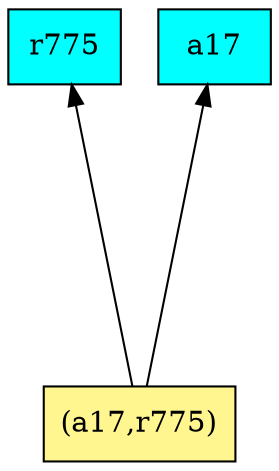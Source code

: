 digraph G {
rankdir=BT;ranksep="2.0";
"r775" [shape=record,fillcolor=cyan,style=filled,label="{r775}"];
"a17" [shape=record,fillcolor=cyan,style=filled,label="{a17}"];
"(a17,r775)" [shape=record,fillcolor=khaki1,style=filled,label="{(a17,r775)}"];
"(a17,r775)" -> "r775"
"(a17,r775)" -> "a17"
}